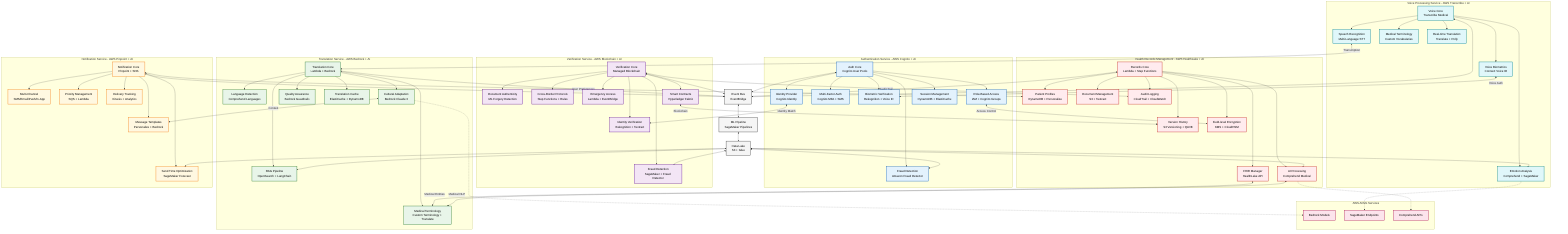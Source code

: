 flowchart TB
    subgraph "Health Records Management - AWS HealthLake + AI"
        HR_Core[Records Core<br/>Lambda + Step Functions]
        HR_FHIR[FHIR Manager<br/>HealthLake API]
        HR_Profiles[Patient Profiles<br/>DynamoDB + Personalize]
        HR_Documents[Document Management<br/>S3 + Textract]
        HR_History[Version History<br/>S3 Versioning + QLDB]
        HR_Encryption[Field-level Encryption<br/>KMS + CloudHSM]
        HR_Audit[Audit Logging<br/>CloudTrail + CloudWatch]
        HR_AI[AI Processing<br/>Comprehend Medical]

        HR_Core --> HR_FHIR
        HR_Core --> HR_Profiles
        HR_Core --> HR_Documents
        HR_Core --> HR_History
        HR_Core --> HR_Encryption
        HR_Core --> HR_Audit
        HR_Core --> HR_AI
    end
    
    subgraph "Authentication Service - AWS Cognito + AI"
        Auth_Core[Auth Core<br/>Cognito User Pools]
        Auth_Identity[Identity Provider<br/>Cognito Identity]
        Auth_MFA[Multi-Factor Auth<br/>Cognito MFA + SMS]
        Auth_Biometric[Biometric Verification<br/>Rekognition + Voice ID]
        Auth_RBAC[Role-Based Access<br/>IAM + Cognito Groups]
        Auth_Session[Session Management<br/>DynamoDB + ElastiCache]
        Auth_Fraud[Fraud Detection<br/>Amazon Fraud Detector]

        Auth_Core --> Auth_Identity
        Auth_Core --> Auth_MFA
        Auth_Core --> Auth_Biometric
        Auth_Core --> Auth_RBAC
        Auth_Core --> Auth_Session
        Auth_Core --> Auth_Fraud
    end

    subgraph "Translation Service - AWS Bedrock + AI"
        Trans_Core[Translation Core<br/>Lambda + Bedrock]
        Trans_Detection[Language Detection<br/>Comprehend Languages]
        Trans_Medical[Medical Terminology<br/>Custom Terminology + Translate]
        Trans_Cultural[Cultural Adaptation<br/>Bedrock Claude 3]
        Trans_QA[Quality Assurance<br/>Bedrock Guardrails]
        Trans_Cache[Translation Cache<br/>ElastiCache + DynamoDB]
        Trans_RAG[RAG Pipeline<br/>OpenSearch + LangChain]

        Trans_Core --> Trans_Detection
        Trans_Core --> Trans_Medical
        Trans_Core --> Trans_Cultural
        Trans_Core --> Trans_QA
        Trans_Core --> Trans_Cache
        Trans_Core --> Trans_RAG
    end
    
    subgraph "Verification Service - AWS Blockchain + AI"
        Verify_Core[Verification Core<br/>Managed Blockchain]
        Verify_Identity[Identity Verification<br/>Rekognition + Textract]
        Verify_Document[Document Authenticity<br/>ML Forgery Detection]
        Verify_Cross[Cross-Border Protocols<br/>Step Functions + Rules]
        Verify_Fraud[Fraud Detection<br/>SageMaker + Fraud Detector]
        Verify_Emergency[Emergency Access<br/>Lambda + EventBridge]
        Verify_Smart[Smart Contracts<br/>Hyperledger Fabric]

        Verify_Core --> Verify_Identity
        Verify_Core --> Verify_Document
        Verify_Core --> Verify_Cross
        Verify_Core --> Verify_Fraud
        Verify_Core --> Verify_Emergency
        Verify_Core --> Verify_Smart
    end

    subgraph "Voice Processing Service - AWS Transcribe + AI"
        Voice_Core[Voice Core<br/>Transcribe Medical]
        Voice_Recognition[Speech Recognition<br/>Multi-Language STT]
        Voice_Medical[Medical Terminology<br/>Custom Vocabularies]
        Voice_Emotion[Emotion Analysis<br/>Comprehend + SageMaker]
        Voice_Translation[Real-time Translation<br/>Translate + Polly]
        Voice_Biometric[Voice Biometrics<br/>Connect Voice ID]

        Voice_Core --> Voice_Recognition
        Voice_Core --> Voice_Medical
        Voice_Core --> Voice_Emotion
        Voice_Core --> Voice_Translation
        Voice_Core --> Voice_Biometric
    end
    
    subgraph "Notification Service - AWS Pinpoint + AI"
        Notify_Core[Notification Core<br/>Pinpoint + SNS]
        Notify_Channels[Multi-Channel<br/>SMS/Email/Push/In-App]
        Notify_Templates[Message Templates<br/>Personalize + Bedrock]
        Notify_Priority[Priority Management<br/>SQS + Lambda]
        Notify_Delivery[Delivery Tracking<br/>Kinesis + Analytics]
        Notify_Optimize[Send Time Optimization<br/>SageMaker Forecast]

        Notify_Core --> Notify_Channels
        Notify_Core --> Notify_Templates
        Notify_Core --> Notify_Priority
        Notify_Core --> Notify_Delivery
        Notify_Core --> Notify_Optimize
    end

    %% Event Bus and ML Pipeline
    EventBus[Event Bus<br/>EventBridge]
    MLPipeline[ML Pipeline<br/>SageMaker Pipelines]
    DataLake[Data Lake<br/>S3 + Glue]

    %% Core Service Connections to Event Bus
    HR_Core <--> EventBus
    Auth_Core <--> EventBus
    Trans_Core <--> EventBus
    Verify_Core <--> EventBus
    Voice_Core <--> EventBus
    Notify_Core <--> EventBus

    %% ML Pipeline Connections
    EventBus <--> MLPipeline
    MLPipeline <--> DataLake
    DataLake <--> HR_AI
    DataLake <--> Auth_Fraud
    DataLake <--> Trans_RAG
    DataLake <--> Verify_Fraud
    DataLake <--> Voice_Emotion
    DataLake <--> Notify_Optimize

    %% Cross-Component AI Integrations
    HR_FHIR <-->|"Medical Entities"| Trans_Medical
    Auth_Identity <-->|"Identity Match"| Verify_Identity
    Voice_Recognition <-->|"Transcription"| Trans_Core
    Verify_Core <-->|"Audit Trail"| HR_Audit
    Notify_Core <-->|"User Preferences"| HR_Profiles
    Auth_RBAC <-->|"Access Control"| HR_Encryption
    Trans_Cultural <-->|"Context"| Notify_Templates
    Voice_Biometric <-->|"Voice Auth"| Auth_Biometric
    HR_AI <-->|"Medical NLP"| Trans_Medical
    Verify_Smart <-->|"Blockchain"| HR_History

    %% AWS Service Integrations
    subgraph "AWS AI/ML Services"
        Bedrock_Service[Bedrock Models]
        SageMaker_Service[SageMaker Endpoints]
        Comprehend_Service[Comprehend APIs]
    end

    Trans_Cultural -.-> Bedrock_Service
    Voice_Emotion -.-> SageMaker_Service
    HR_AI -.-> Comprehend_Service

    %% Style definitions
    classDef health fill:#ffebee,stroke:#c62828,stroke-width:2px,color:#000;
    classDef auth fill:#e3f2fd,stroke:#1565c0,stroke-width:2px,color:#000;
    classDef trans fill:#e8f5e9,stroke:#2e7d32,stroke-width:2px,color:#000;
    classDef verify fill:#f3e5f5,stroke:#6a1b9a,stroke-width:2px,color:#000;
    classDef voice fill:#e0f7fa,stroke:#00838f,stroke-width:2px,color:#000;
    classDef notify fill:#fff8e1,stroke:#f57f17,stroke-width:2px,color:#000;
    classDef bus fill:#f5f5f5,stroke:#424242,stroke-width:2px,color:#000;
    classDef awsai fill:#fce4ec,stroke:#ad1457,stroke-width:2px,color:#000;

    %% Apply styles
    class HR_Core,HR_FHIR,HR_Profiles,HR_Documents,HR_History,HR_Encryption,HR_Audit,HR_AI health;
    class Auth_Core,Auth_Identity,Auth_MFA,Auth_Biometric,Auth_RBAC,Auth_Session,Auth_Fraud auth;
    class Trans_Core,Trans_Detection,Trans_Medical,Trans_Cultural,Trans_QA,Trans_Cache,Trans_RAG trans;
    class Verify_Core,Verify_Identity,Verify_Document,Verify_Cross,Verify_Fraud,Verify_Emergency,Verify_Smart verify;
    class Voice_Core,Voice_Recognition,Voice_Medical,Voice_Emotion,Voice_Translation,Voice_Biometric voice;
    class Notify_Core,Notify_Channels,Notify_Templates,Notify_Priority,Notify_Delivery,Notify_Optimize notify;
    class EventBus,MLPipeline,DataLake bus;
    class Bedrock_Service,SageMaker_Service,Comprehend_Service awsai;